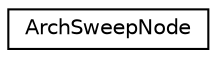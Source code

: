 digraph "Graphical Class Hierarchy"
{
 // LATEX_PDF_SIZE
  edge [fontname="Helvetica",fontsize="10",labelfontname="Helvetica",labelfontsize="10"];
  node [fontname="Helvetica",fontsize="10",shape=record];
  rankdir="LR";
  Node0 [label="ArchSweepNode",height=0.2,width=0.4,color="black", fillcolor="white", style="filled",URL="$classArchSweepNode.html",tooltip=" "];
}
